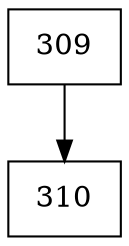 digraph G {
  node [shape=record];
  node0 [label="{309}"];
  node0 -> node1;
  node1 [label="{310}"];
}

